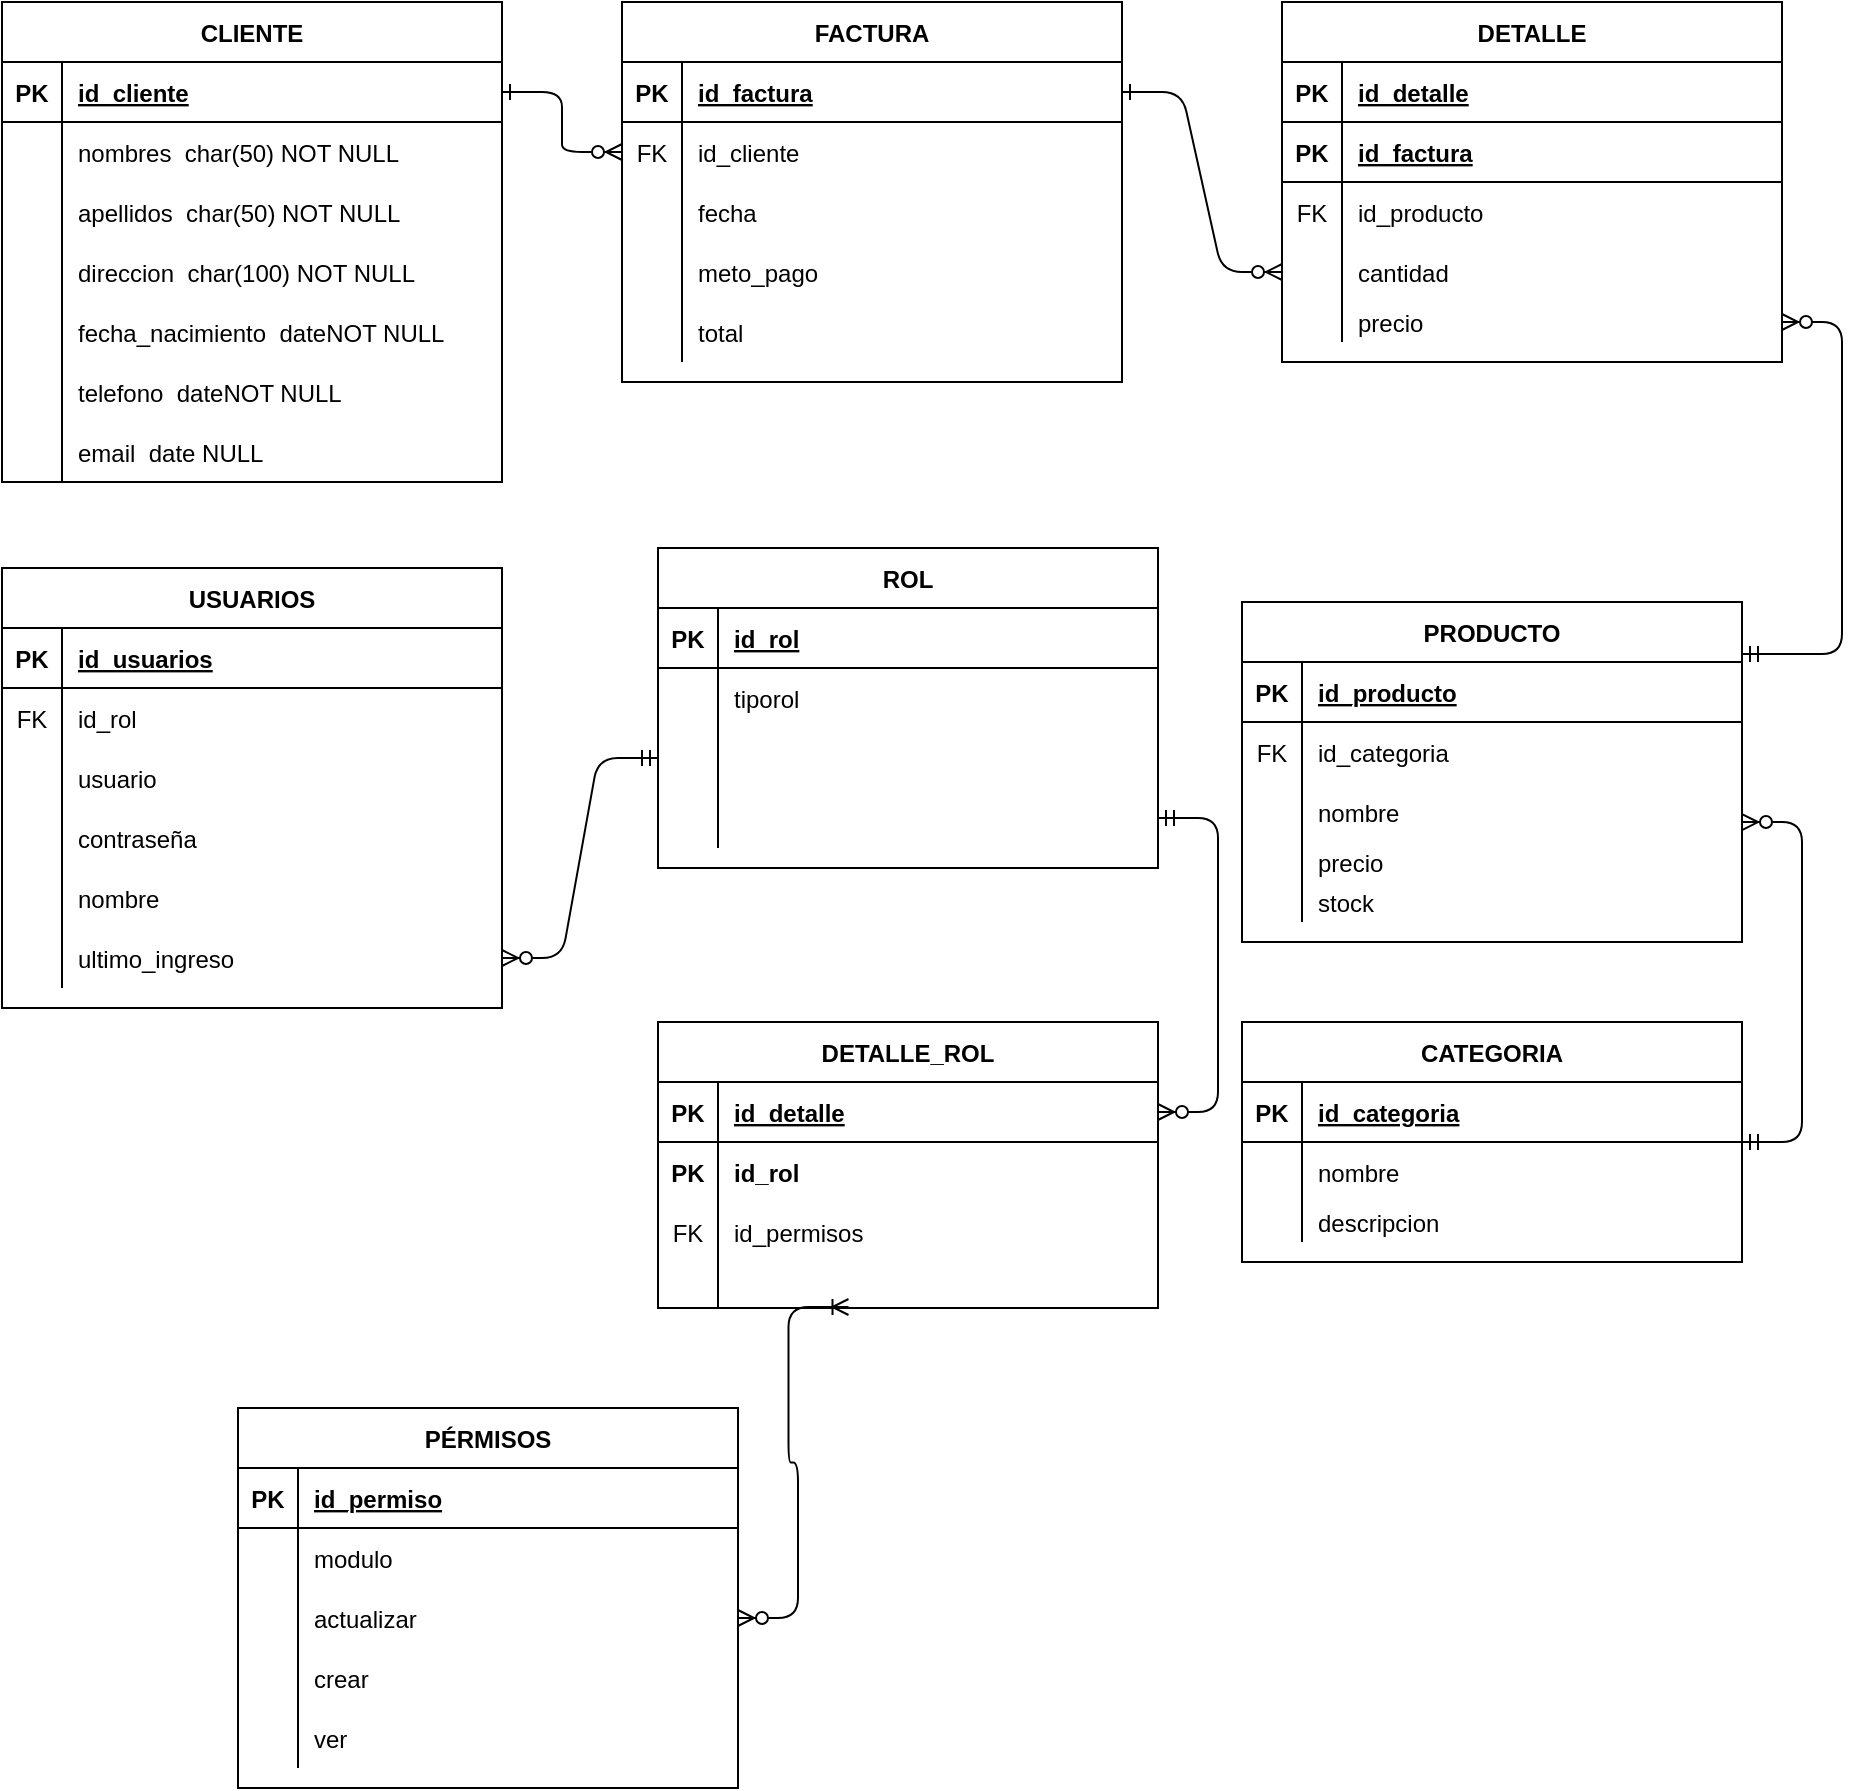 <mxfile version="15.2.9" type="device"><diagram id="R2lEEEUBdFMjLlhIrx00" name="Page-1"><mxGraphModel dx="2153" dy="632" grid="1" gridSize="10" guides="1" tooltips="1" connect="1" arrows="1" fold="1" page="1" pageScale="1" pageWidth="850" pageHeight="1100" math="0" shadow="0" extFonts="Permanent Marker^https://fonts.googleapis.com/css?family=Permanent+Marker"><root><mxCell id="0"/><mxCell id="1" parent="0"/><mxCell id="C-vyLk0tnHw3VtMMgP7b-1" value="" style="edgeStyle=entityRelationEdgeStyle;endArrow=ERzeroToMany;startArrow=ERone;endFill=1;startFill=0;" parent="1" source="C-vyLk0tnHw3VtMMgP7b-24" target="C-vyLk0tnHw3VtMMgP7b-6" edge="1"><mxGeometry width="100" height="100" relative="1" as="geometry"><mxPoint x="232" y="807" as="sourcePoint"/><mxPoint x="332" y="707" as="targetPoint"/></mxGeometry></mxCell><mxCell id="C-vyLk0tnHw3VtMMgP7b-12" value="" style="edgeStyle=entityRelationEdgeStyle;endArrow=ERzeroToMany;startArrow=ERone;endFill=1;startFill=0;" parent="1" source="C-vyLk0tnHw3VtMMgP7b-3" target="C-vyLk0tnHw3VtMMgP7b-17" edge="1"><mxGeometry width="100" height="100" relative="1" as="geometry"><mxPoint x="292" y="267" as="sourcePoint"/><mxPoint x="352" y="292" as="targetPoint"/></mxGeometry></mxCell><mxCell id="C-vyLk0tnHw3VtMMgP7b-2" value="FACTURA" style="shape=table;startSize=30;container=1;collapsible=1;childLayout=tableLayout;fixedRows=1;rowLines=0;fontStyle=1;align=center;resizeLast=1;" parent="1" vertex="1"><mxGeometry x="-28" y="117" width="250" height="190" as="geometry"><mxRectangle x="-28" y="117" width="90" height="30" as="alternateBounds"/></mxGeometry></mxCell><mxCell id="C-vyLk0tnHw3VtMMgP7b-3" value="" style="shape=partialRectangle;collapsible=0;dropTarget=0;pointerEvents=0;fillColor=none;points=[[0,0.5],[1,0.5]];portConstraint=eastwest;top=0;left=0;right=0;bottom=1;" parent="C-vyLk0tnHw3VtMMgP7b-2" vertex="1"><mxGeometry y="30" width="250" height="30" as="geometry"/></mxCell><mxCell id="C-vyLk0tnHw3VtMMgP7b-4" value="PK" style="shape=partialRectangle;overflow=hidden;connectable=0;fillColor=none;top=0;left=0;bottom=0;right=0;fontStyle=1;" parent="C-vyLk0tnHw3VtMMgP7b-3" vertex="1"><mxGeometry width="30" height="30" as="geometry"><mxRectangle width="30" height="30" as="alternateBounds"/></mxGeometry></mxCell><mxCell id="C-vyLk0tnHw3VtMMgP7b-5" value="id_factura" style="shape=partialRectangle;overflow=hidden;connectable=0;fillColor=none;top=0;left=0;bottom=0;right=0;align=left;spacingLeft=6;fontStyle=5;" parent="C-vyLk0tnHw3VtMMgP7b-3" vertex="1"><mxGeometry x="30" width="220" height="30" as="geometry"><mxRectangle width="220" height="30" as="alternateBounds"/></mxGeometry></mxCell><mxCell id="C-vyLk0tnHw3VtMMgP7b-6" value="" style="shape=partialRectangle;collapsible=0;dropTarget=0;pointerEvents=0;fillColor=none;points=[[0,0.5],[1,0.5]];portConstraint=eastwest;top=0;left=0;right=0;bottom=0;" parent="C-vyLk0tnHw3VtMMgP7b-2" vertex="1"><mxGeometry y="60" width="250" height="30" as="geometry"/></mxCell><mxCell id="C-vyLk0tnHw3VtMMgP7b-7" value="FK" style="shape=partialRectangle;overflow=hidden;connectable=0;fillColor=none;top=0;left=0;bottom=0;right=0;" parent="C-vyLk0tnHw3VtMMgP7b-6" vertex="1"><mxGeometry width="30" height="30" as="geometry"><mxRectangle width="30" height="30" as="alternateBounds"/></mxGeometry></mxCell><mxCell id="C-vyLk0tnHw3VtMMgP7b-8" value="id_cliente" style="shape=partialRectangle;overflow=hidden;connectable=0;fillColor=none;top=0;left=0;bottom=0;right=0;align=left;spacingLeft=6;" parent="C-vyLk0tnHw3VtMMgP7b-6" vertex="1"><mxGeometry x="30" width="220" height="30" as="geometry"><mxRectangle width="220" height="30" as="alternateBounds"/></mxGeometry></mxCell><mxCell id="C-vyLk0tnHw3VtMMgP7b-9" value="" style="shape=partialRectangle;collapsible=0;dropTarget=0;pointerEvents=0;fillColor=none;points=[[0,0.5],[1,0.5]];portConstraint=eastwest;top=0;left=0;right=0;bottom=0;" parent="C-vyLk0tnHw3VtMMgP7b-2" vertex="1"><mxGeometry y="90" width="250" height="30" as="geometry"/></mxCell><mxCell id="C-vyLk0tnHw3VtMMgP7b-10" value="" style="shape=partialRectangle;overflow=hidden;connectable=0;fillColor=none;top=0;left=0;bottom=0;right=0;" parent="C-vyLk0tnHw3VtMMgP7b-9" vertex="1"><mxGeometry width="30" height="30" as="geometry"><mxRectangle width="30" height="30" as="alternateBounds"/></mxGeometry></mxCell><mxCell id="C-vyLk0tnHw3VtMMgP7b-11" value="fecha" style="shape=partialRectangle;overflow=hidden;connectable=0;fillColor=none;top=0;left=0;bottom=0;right=0;align=left;spacingLeft=6;" parent="C-vyLk0tnHw3VtMMgP7b-9" vertex="1"><mxGeometry x="30" width="220" height="30" as="geometry"><mxRectangle width="220" height="30" as="alternateBounds"/></mxGeometry></mxCell><mxCell id="1zDplzG_aA7dn3E3CsOP-26" value="" style="shape=partialRectangle;collapsible=0;dropTarget=0;pointerEvents=0;fillColor=none;points=[[0,0.5],[1,0.5]];portConstraint=eastwest;top=0;left=0;right=0;bottom=0;" parent="C-vyLk0tnHw3VtMMgP7b-2" vertex="1"><mxGeometry y="120" width="250" height="30" as="geometry"/></mxCell><mxCell id="1zDplzG_aA7dn3E3CsOP-27" value="" style="shape=partialRectangle;overflow=hidden;connectable=0;fillColor=none;top=0;left=0;bottom=0;right=0;" parent="1zDplzG_aA7dn3E3CsOP-26" vertex="1"><mxGeometry width="30" height="30" as="geometry"><mxRectangle width="30" height="30" as="alternateBounds"/></mxGeometry></mxCell><mxCell id="1zDplzG_aA7dn3E3CsOP-28" value="meto_pago" style="shape=partialRectangle;overflow=hidden;connectable=0;fillColor=none;top=0;left=0;bottom=0;right=0;align=left;spacingLeft=6;" parent="1zDplzG_aA7dn3E3CsOP-26" vertex="1"><mxGeometry x="30" width="220" height="30" as="geometry"><mxRectangle width="220" height="30" as="alternateBounds"/></mxGeometry></mxCell><mxCell id="1zDplzG_aA7dn3E3CsOP-79" value="" style="shape=partialRectangle;collapsible=0;dropTarget=0;pointerEvents=0;fillColor=none;points=[[0,0.5],[1,0.5]];portConstraint=eastwest;top=0;left=0;right=0;bottom=0;" parent="C-vyLk0tnHw3VtMMgP7b-2" vertex="1"><mxGeometry y="150" width="250" height="30" as="geometry"/></mxCell><mxCell id="1zDplzG_aA7dn3E3CsOP-80" value="" style="shape=partialRectangle;overflow=hidden;connectable=0;fillColor=none;top=0;left=0;bottom=0;right=0;" parent="1zDplzG_aA7dn3E3CsOP-79" vertex="1"><mxGeometry width="30" height="30" as="geometry"><mxRectangle width="30" height="30" as="alternateBounds"/></mxGeometry></mxCell><mxCell id="1zDplzG_aA7dn3E3CsOP-81" value="total" style="shape=partialRectangle;overflow=hidden;connectable=0;fillColor=none;top=0;left=0;bottom=0;right=0;align=left;spacingLeft=6;" parent="1zDplzG_aA7dn3E3CsOP-79" vertex="1"><mxGeometry x="30" width="220" height="30" as="geometry"><mxRectangle width="220" height="30" as="alternateBounds"/></mxGeometry></mxCell><mxCell id="C-vyLk0tnHw3VtMMgP7b-13" value="DETALLE" style="shape=table;startSize=30;container=1;collapsible=1;childLayout=tableLayout;fixedRows=1;rowLines=0;fontStyle=1;align=center;resizeLast=1;" parent="1" vertex="1"><mxGeometry x="302" y="117" width="250" height="180" as="geometry"><mxRectangle x="302" y="117" width="90" height="30" as="alternateBounds"/></mxGeometry></mxCell><mxCell id="C-vyLk0tnHw3VtMMgP7b-14" value="" style="shape=partialRectangle;collapsible=0;dropTarget=0;pointerEvents=0;fillColor=none;points=[[0,0.5],[1,0.5]];portConstraint=eastwest;top=0;left=0;right=0;bottom=1;" parent="C-vyLk0tnHw3VtMMgP7b-13" vertex="1"><mxGeometry y="30" width="250" height="30" as="geometry"/></mxCell><mxCell id="C-vyLk0tnHw3VtMMgP7b-15" value="PK" style="shape=partialRectangle;overflow=hidden;connectable=0;fillColor=none;top=0;left=0;bottom=0;right=0;fontStyle=1;" parent="C-vyLk0tnHw3VtMMgP7b-14" vertex="1"><mxGeometry width="30" height="30" as="geometry"><mxRectangle width="30" height="30" as="alternateBounds"/></mxGeometry></mxCell><mxCell id="C-vyLk0tnHw3VtMMgP7b-16" value="id_detalle" style="shape=partialRectangle;overflow=hidden;connectable=0;fillColor=none;top=0;left=0;bottom=0;right=0;align=left;spacingLeft=6;fontStyle=5;" parent="C-vyLk0tnHw3VtMMgP7b-14" vertex="1"><mxGeometry x="30" width="220" height="30" as="geometry"><mxRectangle width="220" height="30" as="alternateBounds"/></mxGeometry></mxCell><mxCell id="1zDplzG_aA7dn3E3CsOP-30" value="" style="shape=partialRectangle;collapsible=0;dropTarget=0;pointerEvents=0;fillColor=none;points=[[0,0.5],[1,0.5]];portConstraint=eastwest;top=0;left=0;right=0;bottom=1;" parent="C-vyLk0tnHw3VtMMgP7b-13" vertex="1"><mxGeometry y="60" width="250" height="30" as="geometry"/></mxCell><mxCell id="1zDplzG_aA7dn3E3CsOP-31" value="PK" style="shape=partialRectangle;overflow=hidden;connectable=0;fillColor=none;top=0;left=0;bottom=0;right=0;fontStyle=1;" parent="1zDplzG_aA7dn3E3CsOP-30" vertex="1"><mxGeometry width="30" height="30" as="geometry"><mxRectangle width="30" height="30" as="alternateBounds"/></mxGeometry></mxCell><mxCell id="1zDplzG_aA7dn3E3CsOP-32" value="id_factura" style="shape=partialRectangle;overflow=hidden;connectable=0;fillColor=none;top=0;left=0;bottom=0;right=0;align=left;spacingLeft=6;fontStyle=5;" parent="1zDplzG_aA7dn3E3CsOP-30" vertex="1"><mxGeometry x="30" width="220" height="30" as="geometry"><mxRectangle width="220" height="30" as="alternateBounds"/></mxGeometry></mxCell><mxCell id="1zDplzG_aA7dn3E3CsOP-37" value="" style="shape=partialRectangle;collapsible=0;dropTarget=0;pointerEvents=0;fillColor=none;points=[[0,0.5],[1,0.5]];portConstraint=eastwest;top=0;left=0;right=0;bottom=0;" parent="C-vyLk0tnHw3VtMMgP7b-13" vertex="1"><mxGeometry y="90" width="250" height="30" as="geometry"/></mxCell><mxCell id="1zDplzG_aA7dn3E3CsOP-38" value="FK" style="shape=partialRectangle;overflow=hidden;connectable=0;fillColor=none;top=0;left=0;bottom=0;right=0;" parent="1zDplzG_aA7dn3E3CsOP-37" vertex="1"><mxGeometry width="30" height="30" as="geometry"><mxRectangle width="30" height="30" as="alternateBounds"/></mxGeometry></mxCell><mxCell id="1zDplzG_aA7dn3E3CsOP-39" value="id_producto" style="shape=partialRectangle;overflow=hidden;connectable=0;fillColor=none;top=0;left=0;bottom=0;right=0;align=left;spacingLeft=6;" parent="1zDplzG_aA7dn3E3CsOP-37" vertex="1"><mxGeometry x="30" width="220" height="30" as="geometry"><mxRectangle width="220" height="30" as="alternateBounds"/></mxGeometry></mxCell><mxCell id="C-vyLk0tnHw3VtMMgP7b-17" value="" style="shape=partialRectangle;collapsible=0;dropTarget=0;pointerEvents=0;fillColor=none;points=[[0,0.5],[1,0.5]];portConstraint=eastwest;top=0;left=0;right=0;bottom=0;" parent="C-vyLk0tnHw3VtMMgP7b-13" vertex="1"><mxGeometry y="120" width="250" height="30" as="geometry"/></mxCell><mxCell id="C-vyLk0tnHw3VtMMgP7b-18" value="" style="shape=partialRectangle;overflow=hidden;connectable=0;fillColor=none;top=0;left=0;bottom=0;right=0;" parent="C-vyLk0tnHw3VtMMgP7b-17" vertex="1"><mxGeometry width="30" height="30" as="geometry"><mxRectangle width="30" height="30" as="alternateBounds"/></mxGeometry></mxCell><mxCell id="C-vyLk0tnHw3VtMMgP7b-19" value="cantidad" style="shape=partialRectangle;overflow=hidden;connectable=0;fillColor=none;top=0;left=0;bottom=0;right=0;align=left;spacingLeft=6;" parent="C-vyLk0tnHw3VtMMgP7b-17" vertex="1"><mxGeometry x="30" width="220" height="30" as="geometry"><mxRectangle width="220" height="30" as="alternateBounds"/></mxGeometry></mxCell><mxCell id="C-vyLk0tnHw3VtMMgP7b-20" value="" style="shape=partialRectangle;collapsible=0;dropTarget=0;pointerEvents=0;fillColor=none;points=[[0,0.5],[1,0.5]];portConstraint=eastwest;top=0;left=0;right=0;bottom=0;" parent="C-vyLk0tnHw3VtMMgP7b-13" vertex="1"><mxGeometry y="150" width="250" height="20" as="geometry"/></mxCell><mxCell id="C-vyLk0tnHw3VtMMgP7b-21" value="" style="shape=partialRectangle;overflow=hidden;connectable=0;fillColor=none;top=0;left=0;bottom=0;right=0;" parent="C-vyLk0tnHw3VtMMgP7b-20" vertex="1"><mxGeometry width="30" height="20" as="geometry"><mxRectangle width="30" height="20" as="alternateBounds"/></mxGeometry></mxCell><mxCell id="C-vyLk0tnHw3VtMMgP7b-22" value="precio" style="shape=partialRectangle;overflow=hidden;connectable=0;fillColor=none;top=0;left=0;bottom=0;right=0;align=left;spacingLeft=6;" parent="C-vyLk0tnHw3VtMMgP7b-20" vertex="1"><mxGeometry x="30" width="220" height="20" as="geometry"><mxRectangle width="220" height="20" as="alternateBounds"/></mxGeometry></mxCell><mxCell id="C-vyLk0tnHw3VtMMgP7b-23" value="CLIENTE" style="shape=table;startSize=30;container=1;collapsible=1;childLayout=tableLayout;fixedRows=1;rowLines=0;fontStyle=1;align=center;resizeLast=1;" parent="1" vertex="1"><mxGeometry x="-338" y="117" width="250" height="240" as="geometry"><mxRectangle x="-338" y="117" width="80" height="30" as="alternateBounds"/></mxGeometry></mxCell><mxCell id="C-vyLk0tnHw3VtMMgP7b-24" value="" style="shape=partialRectangle;collapsible=0;dropTarget=0;pointerEvents=0;fillColor=none;points=[[0,0.5],[1,0.5]];portConstraint=eastwest;top=0;left=0;right=0;bottom=1;" parent="C-vyLk0tnHw3VtMMgP7b-23" vertex="1"><mxGeometry y="30" width="250" height="30" as="geometry"/></mxCell><mxCell id="C-vyLk0tnHw3VtMMgP7b-25" value="PK" style="shape=partialRectangle;overflow=hidden;connectable=0;fillColor=none;top=0;left=0;bottom=0;right=0;fontStyle=1;" parent="C-vyLk0tnHw3VtMMgP7b-24" vertex="1"><mxGeometry width="30" height="30" as="geometry"><mxRectangle width="30" height="30" as="alternateBounds"/></mxGeometry></mxCell><mxCell id="C-vyLk0tnHw3VtMMgP7b-26" value="id_cliente" style="shape=partialRectangle;overflow=hidden;connectable=0;fillColor=none;top=0;left=0;bottom=0;right=0;align=left;spacingLeft=6;fontStyle=5;" parent="C-vyLk0tnHw3VtMMgP7b-24" vertex="1"><mxGeometry x="30" width="220" height="30" as="geometry"><mxRectangle width="220" height="30" as="alternateBounds"/></mxGeometry></mxCell><mxCell id="C-vyLk0tnHw3VtMMgP7b-27" value="" style="shape=partialRectangle;collapsible=0;dropTarget=0;pointerEvents=0;fillColor=none;points=[[0,0.5],[1,0.5]];portConstraint=eastwest;top=0;left=0;right=0;bottom=0;" parent="C-vyLk0tnHw3VtMMgP7b-23" vertex="1"><mxGeometry y="60" width="250" height="30" as="geometry"/></mxCell><mxCell id="C-vyLk0tnHw3VtMMgP7b-28" value="" style="shape=partialRectangle;overflow=hidden;connectable=0;fillColor=none;top=0;left=0;bottom=0;right=0;" parent="C-vyLk0tnHw3VtMMgP7b-27" vertex="1"><mxGeometry width="30" height="30" as="geometry"><mxRectangle width="30" height="30" as="alternateBounds"/></mxGeometry></mxCell><mxCell id="C-vyLk0tnHw3VtMMgP7b-29" value="nombres  char(50) NOT NULL" style="shape=partialRectangle;overflow=hidden;connectable=0;fillColor=none;top=0;left=0;bottom=0;right=0;align=left;spacingLeft=6;" parent="C-vyLk0tnHw3VtMMgP7b-27" vertex="1"><mxGeometry x="30" width="220" height="30" as="geometry"><mxRectangle width="220" height="30" as="alternateBounds"/></mxGeometry></mxCell><mxCell id="1zDplzG_aA7dn3E3CsOP-8" value="" style="shape=partialRectangle;collapsible=0;dropTarget=0;pointerEvents=0;fillColor=none;points=[[0,0.5],[1,0.5]];portConstraint=eastwest;top=0;left=0;right=0;bottom=0;" parent="C-vyLk0tnHw3VtMMgP7b-23" vertex="1"><mxGeometry y="90" width="250" height="30" as="geometry"/></mxCell><mxCell id="1zDplzG_aA7dn3E3CsOP-9" value="" style="shape=partialRectangle;overflow=hidden;connectable=0;fillColor=none;top=0;left=0;bottom=0;right=0;" parent="1zDplzG_aA7dn3E3CsOP-8" vertex="1"><mxGeometry width="30" height="30" as="geometry"><mxRectangle width="30" height="30" as="alternateBounds"/></mxGeometry></mxCell><mxCell id="1zDplzG_aA7dn3E3CsOP-10" value="apellidos  char(50) NOT NULL" style="shape=partialRectangle;overflow=hidden;connectable=0;fillColor=none;top=0;left=0;bottom=0;right=0;align=left;spacingLeft=6;" parent="1zDplzG_aA7dn3E3CsOP-8" vertex="1"><mxGeometry x="30" width="220" height="30" as="geometry"><mxRectangle width="220" height="30" as="alternateBounds"/></mxGeometry></mxCell><mxCell id="1zDplzG_aA7dn3E3CsOP-11" value="" style="shape=partialRectangle;collapsible=0;dropTarget=0;pointerEvents=0;fillColor=none;points=[[0,0.5],[1,0.5]];portConstraint=eastwest;top=0;left=0;right=0;bottom=0;" parent="C-vyLk0tnHw3VtMMgP7b-23" vertex="1"><mxGeometry y="120" width="250" height="30" as="geometry"/></mxCell><mxCell id="1zDplzG_aA7dn3E3CsOP-12" value="" style="shape=partialRectangle;overflow=hidden;connectable=0;fillColor=none;top=0;left=0;bottom=0;right=0;" parent="1zDplzG_aA7dn3E3CsOP-11" vertex="1"><mxGeometry width="30" height="30" as="geometry"><mxRectangle width="30" height="30" as="alternateBounds"/></mxGeometry></mxCell><mxCell id="1zDplzG_aA7dn3E3CsOP-13" value="direccion  char(100) NOT NULL" style="shape=partialRectangle;overflow=hidden;connectable=0;fillColor=none;top=0;left=0;bottom=0;right=0;align=left;spacingLeft=6;" parent="1zDplzG_aA7dn3E3CsOP-11" vertex="1"><mxGeometry x="30" width="220" height="30" as="geometry"><mxRectangle width="220" height="30" as="alternateBounds"/></mxGeometry></mxCell><mxCell id="1zDplzG_aA7dn3E3CsOP-14" value="" style="shape=partialRectangle;collapsible=0;dropTarget=0;pointerEvents=0;fillColor=none;points=[[0,0.5],[1,0.5]];portConstraint=eastwest;top=0;left=0;right=0;bottom=0;" parent="C-vyLk0tnHw3VtMMgP7b-23" vertex="1"><mxGeometry y="150" width="250" height="30" as="geometry"/></mxCell><mxCell id="1zDplzG_aA7dn3E3CsOP-15" value="" style="shape=partialRectangle;overflow=hidden;connectable=0;fillColor=none;top=0;left=0;bottom=0;right=0;" parent="1zDplzG_aA7dn3E3CsOP-14" vertex="1"><mxGeometry width="30" height="30" as="geometry"><mxRectangle width="30" height="30" as="alternateBounds"/></mxGeometry></mxCell><mxCell id="1zDplzG_aA7dn3E3CsOP-16" value="fecha_nacimiento  dateNOT NULL" style="shape=partialRectangle;overflow=hidden;connectable=0;fillColor=none;top=0;left=0;bottom=0;right=0;align=left;spacingLeft=6;" parent="1zDplzG_aA7dn3E3CsOP-14" vertex="1"><mxGeometry x="30" width="220" height="30" as="geometry"><mxRectangle width="220" height="30" as="alternateBounds"/></mxGeometry></mxCell><mxCell id="1zDplzG_aA7dn3E3CsOP-17" value="" style="shape=partialRectangle;collapsible=0;dropTarget=0;pointerEvents=0;fillColor=none;points=[[0,0.5],[1,0.5]];portConstraint=eastwest;top=0;left=0;right=0;bottom=0;" parent="C-vyLk0tnHw3VtMMgP7b-23" vertex="1"><mxGeometry y="180" width="250" height="30" as="geometry"/></mxCell><mxCell id="1zDplzG_aA7dn3E3CsOP-18" value="" style="shape=partialRectangle;overflow=hidden;connectable=0;fillColor=none;top=0;left=0;bottom=0;right=0;" parent="1zDplzG_aA7dn3E3CsOP-17" vertex="1"><mxGeometry width="30" height="30" as="geometry"><mxRectangle width="30" height="30" as="alternateBounds"/></mxGeometry></mxCell><mxCell id="1zDplzG_aA7dn3E3CsOP-19" value="telefono  dateNOT NULL" style="shape=partialRectangle;overflow=hidden;connectable=0;fillColor=none;top=0;left=0;bottom=0;right=0;align=left;spacingLeft=6;" parent="1zDplzG_aA7dn3E3CsOP-17" vertex="1"><mxGeometry x="30" width="220" height="30" as="geometry"><mxRectangle width="220" height="30" as="alternateBounds"/></mxGeometry></mxCell><mxCell id="1zDplzG_aA7dn3E3CsOP-20" value="" style="shape=partialRectangle;collapsible=0;dropTarget=0;pointerEvents=0;fillColor=none;points=[[0,0.5],[1,0.5]];portConstraint=eastwest;top=0;left=0;right=0;bottom=0;" parent="C-vyLk0tnHw3VtMMgP7b-23" vertex="1"><mxGeometry y="210" width="250" height="30" as="geometry"/></mxCell><mxCell id="1zDplzG_aA7dn3E3CsOP-21" value="" style="shape=partialRectangle;overflow=hidden;connectable=0;fillColor=none;top=0;left=0;bottom=0;right=0;" parent="1zDplzG_aA7dn3E3CsOP-20" vertex="1"><mxGeometry width="30" height="30" as="geometry"><mxRectangle width="30" height="30" as="alternateBounds"/></mxGeometry></mxCell><mxCell id="1zDplzG_aA7dn3E3CsOP-22" value="email  date NULL" style="shape=partialRectangle;overflow=hidden;connectable=0;fillColor=none;top=0;left=0;bottom=0;right=0;align=left;spacingLeft=6;" parent="1zDplzG_aA7dn3E3CsOP-20" vertex="1"><mxGeometry x="30" width="220" height="30" as="geometry"><mxRectangle width="220" height="30" as="alternateBounds"/></mxGeometry></mxCell><mxCell id="1zDplzG_aA7dn3E3CsOP-40" value="PRODUCTO" style="shape=table;startSize=30;container=1;collapsible=1;childLayout=tableLayout;fixedRows=1;rowLines=0;fontStyle=1;align=center;resizeLast=1;" parent="1" vertex="1"><mxGeometry x="282" y="417" width="250" height="170" as="geometry"><mxRectangle x="282" y="417" width="100" height="30" as="alternateBounds"/></mxGeometry></mxCell><mxCell id="1zDplzG_aA7dn3E3CsOP-41" value="" style="shape=partialRectangle;collapsible=0;dropTarget=0;pointerEvents=0;fillColor=none;points=[[0,0.5],[1,0.5]];portConstraint=eastwest;top=0;left=0;right=0;bottom=1;" parent="1zDplzG_aA7dn3E3CsOP-40" vertex="1"><mxGeometry y="30" width="250" height="30" as="geometry"/></mxCell><mxCell id="1zDplzG_aA7dn3E3CsOP-42" value="PK" style="shape=partialRectangle;overflow=hidden;connectable=0;fillColor=none;top=0;left=0;bottom=0;right=0;fontStyle=1;" parent="1zDplzG_aA7dn3E3CsOP-41" vertex="1"><mxGeometry width="30" height="30" as="geometry"><mxRectangle width="30" height="30" as="alternateBounds"/></mxGeometry></mxCell><mxCell id="1zDplzG_aA7dn3E3CsOP-43" value="id_producto" style="shape=partialRectangle;overflow=hidden;connectable=0;fillColor=none;top=0;left=0;bottom=0;right=0;align=left;spacingLeft=6;fontStyle=5;" parent="1zDplzG_aA7dn3E3CsOP-41" vertex="1"><mxGeometry x="30" width="220" height="30" as="geometry"><mxRectangle width="220" height="30" as="alternateBounds"/></mxGeometry></mxCell><mxCell id="1zDplzG_aA7dn3E3CsOP-47" value="" style="shape=partialRectangle;collapsible=0;dropTarget=0;pointerEvents=0;fillColor=none;points=[[0,0.5],[1,0.5]];portConstraint=eastwest;top=0;left=0;right=0;bottom=0;" parent="1zDplzG_aA7dn3E3CsOP-40" vertex="1"><mxGeometry y="60" width="250" height="30" as="geometry"/></mxCell><mxCell id="1zDplzG_aA7dn3E3CsOP-48" value="FK" style="shape=partialRectangle;overflow=hidden;connectable=0;fillColor=none;top=0;left=0;bottom=0;right=0;" parent="1zDplzG_aA7dn3E3CsOP-47" vertex="1"><mxGeometry width="30" height="30" as="geometry"><mxRectangle width="30" height="30" as="alternateBounds"/></mxGeometry></mxCell><mxCell id="1zDplzG_aA7dn3E3CsOP-49" value="id_categoria" style="shape=partialRectangle;overflow=hidden;connectable=0;fillColor=none;top=0;left=0;bottom=0;right=0;align=left;spacingLeft=6;" parent="1zDplzG_aA7dn3E3CsOP-47" vertex="1"><mxGeometry x="30" width="220" height="30" as="geometry"><mxRectangle width="220" height="30" as="alternateBounds"/></mxGeometry></mxCell><mxCell id="1zDplzG_aA7dn3E3CsOP-50" value="" style="shape=partialRectangle;collapsible=0;dropTarget=0;pointerEvents=0;fillColor=none;points=[[0,0.5],[1,0.5]];portConstraint=eastwest;top=0;left=0;right=0;bottom=0;" parent="1zDplzG_aA7dn3E3CsOP-40" vertex="1"><mxGeometry y="90" width="250" height="30" as="geometry"/></mxCell><mxCell id="1zDplzG_aA7dn3E3CsOP-51" value="" style="shape=partialRectangle;overflow=hidden;connectable=0;fillColor=none;top=0;left=0;bottom=0;right=0;" parent="1zDplzG_aA7dn3E3CsOP-50" vertex="1"><mxGeometry width="30" height="30" as="geometry"><mxRectangle width="30" height="30" as="alternateBounds"/></mxGeometry></mxCell><mxCell id="1zDplzG_aA7dn3E3CsOP-52" value="nombre" style="shape=partialRectangle;overflow=hidden;connectable=0;fillColor=none;top=0;left=0;bottom=0;right=0;align=left;spacingLeft=6;" parent="1zDplzG_aA7dn3E3CsOP-50" vertex="1"><mxGeometry x="30" width="220" height="30" as="geometry"><mxRectangle width="220" height="30" as="alternateBounds"/></mxGeometry></mxCell><mxCell id="1zDplzG_aA7dn3E3CsOP-53" value="" style="shape=partialRectangle;collapsible=0;dropTarget=0;pointerEvents=0;fillColor=none;points=[[0,0.5],[1,0.5]];portConstraint=eastwest;top=0;left=0;right=0;bottom=0;" parent="1zDplzG_aA7dn3E3CsOP-40" vertex="1"><mxGeometry y="120" width="250" height="20" as="geometry"/></mxCell><mxCell id="1zDplzG_aA7dn3E3CsOP-54" value="" style="shape=partialRectangle;overflow=hidden;connectable=0;fillColor=none;top=0;left=0;bottom=0;right=0;" parent="1zDplzG_aA7dn3E3CsOP-53" vertex="1"><mxGeometry width="30" height="20" as="geometry"><mxRectangle width="30" height="20" as="alternateBounds"/></mxGeometry></mxCell><mxCell id="1zDplzG_aA7dn3E3CsOP-55" value="precio" style="shape=partialRectangle;overflow=hidden;connectable=0;fillColor=none;top=0;left=0;bottom=0;right=0;align=left;spacingLeft=6;" parent="1zDplzG_aA7dn3E3CsOP-53" vertex="1"><mxGeometry x="30" width="220" height="20" as="geometry"><mxRectangle width="220" height="20" as="alternateBounds"/></mxGeometry></mxCell><mxCell id="1zDplzG_aA7dn3E3CsOP-56" value="" style="shape=partialRectangle;collapsible=0;dropTarget=0;pointerEvents=0;fillColor=none;points=[[0,0.5],[1,0.5]];portConstraint=eastwest;top=0;left=0;right=0;bottom=0;" parent="1zDplzG_aA7dn3E3CsOP-40" vertex="1"><mxGeometry y="140" width="250" height="20" as="geometry"/></mxCell><mxCell id="1zDplzG_aA7dn3E3CsOP-57" value="" style="shape=partialRectangle;overflow=hidden;connectable=0;fillColor=none;top=0;left=0;bottom=0;right=0;" parent="1zDplzG_aA7dn3E3CsOP-56" vertex="1"><mxGeometry width="30" height="20" as="geometry"><mxRectangle width="30" height="20" as="alternateBounds"/></mxGeometry></mxCell><mxCell id="1zDplzG_aA7dn3E3CsOP-58" value="stock" style="shape=partialRectangle;overflow=hidden;connectable=0;fillColor=none;top=0;left=0;bottom=0;right=0;align=left;spacingLeft=6;" parent="1zDplzG_aA7dn3E3CsOP-56" vertex="1"><mxGeometry x="30" width="220" height="20" as="geometry"><mxRectangle width="220" height="20" as="alternateBounds"/></mxGeometry></mxCell><mxCell id="1zDplzG_aA7dn3E3CsOP-61" value="" style="edgeStyle=entityRelationEdgeStyle;fontSize=12;html=1;endArrow=ERzeroToMany;startArrow=ERmandOne;exitX=1;exitY=-0.133;exitDx=0;exitDy=0;exitPerimeter=0;" parent="1" source="1zDplzG_aA7dn3E3CsOP-41" target="C-vyLk0tnHw3VtMMgP7b-20" edge="1"><mxGeometry width="100" height="100" relative="1" as="geometry"><mxPoint x="422" y="417" as="sourcePoint"/><mxPoint x="432" y="299" as="targetPoint"/></mxGeometry></mxCell><mxCell id="1zDplzG_aA7dn3E3CsOP-62" value="CATEGORIA" style="shape=table;startSize=30;container=1;collapsible=1;childLayout=tableLayout;fixedRows=1;rowLines=0;fontStyle=1;align=center;resizeLast=1;" parent="1" vertex="1"><mxGeometry x="282" y="627" width="250" height="120" as="geometry"><mxRectangle x="282" y="627" width="100" height="30" as="alternateBounds"/></mxGeometry></mxCell><mxCell id="1zDplzG_aA7dn3E3CsOP-63" value="" style="shape=partialRectangle;collapsible=0;dropTarget=0;pointerEvents=0;fillColor=none;points=[[0,0.5],[1,0.5]];portConstraint=eastwest;top=0;left=0;right=0;bottom=1;" parent="1zDplzG_aA7dn3E3CsOP-62" vertex="1"><mxGeometry y="30" width="250" height="30" as="geometry"/></mxCell><mxCell id="1zDplzG_aA7dn3E3CsOP-64" value="PK" style="shape=partialRectangle;overflow=hidden;connectable=0;fillColor=none;top=0;left=0;bottom=0;right=0;fontStyle=1;" parent="1zDplzG_aA7dn3E3CsOP-63" vertex="1"><mxGeometry width="30" height="30" as="geometry"><mxRectangle width="30" height="30" as="alternateBounds"/></mxGeometry></mxCell><mxCell id="1zDplzG_aA7dn3E3CsOP-65" value="id_categoria" style="shape=partialRectangle;overflow=hidden;connectable=0;fillColor=none;top=0;left=0;bottom=0;right=0;align=left;spacingLeft=6;fontStyle=5;" parent="1zDplzG_aA7dn3E3CsOP-63" vertex="1"><mxGeometry x="30" width="220" height="30" as="geometry"><mxRectangle width="220" height="30" as="alternateBounds"/></mxGeometry></mxCell><mxCell id="1zDplzG_aA7dn3E3CsOP-69" value="" style="shape=partialRectangle;collapsible=0;dropTarget=0;pointerEvents=0;fillColor=none;points=[[0,0.5],[1,0.5]];portConstraint=eastwest;top=0;left=0;right=0;bottom=0;" parent="1zDplzG_aA7dn3E3CsOP-62" vertex="1"><mxGeometry y="60" width="250" height="30" as="geometry"/></mxCell><mxCell id="1zDplzG_aA7dn3E3CsOP-70" value="" style="shape=partialRectangle;overflow=hidden;connectable=0;fillColor=none;top=0;left=0;bottom=0;right=0;" parent="1zDplzG_aA7dn3E3CsOP-69" vertex="1"><mxGeometry width="30" height="30" as="geometry"><mxRectangle width="30" height="30" as="alternateBounds"/></mxGeometry></mxCell><mxCell id="1zDplzG_aA7dn3E3CsOP-71" value="nombre" style="shape=partialRectangle;overflow=hidden;connectable=0;fillColor=none;top=0;left=0;bottom=0;right=0;align=left;spacingLeft=6;" parent="1zDplzG_aA7dn3E3CsOP-69" vertex="1"><mxGeometry x="30" width="220" height="30" as="geometry"><mxRectangle width="220" height="30" as="alternateBounds"/></mxGeometry></mxCell><mxCell id="1zDplzG_aA7dn3E3CsOP-72" value="" style="shape=partialRectangle;collapsible=0;dropTarget=0;pointerEvents=0;fillColor=none;points=[[0,0.5],[1,0.5]];portConstraint=eastwest;top=0;left=0;right=0;bottom=0;" parent="1zDplzG_aA7dn3E3CsOP-62" vertex="1"><mxGeometry y="90" width="250" height="20" as="geometry"/></mxCell><mxCell id="1zDplzG_aA7dn3E3CsOP-73" value="" style="shape=partialRectangle;overflow=hidden;connectable=0;fillColor=none;top=0;left=0;bottom=0;right=0;" parent="1zDplzG_aA7dn3E3CsOP-72" vertex="1"><mxGeometry width="30" height="20" as="geometry"><mxRectangle width="30" height="20" as="alternateBounds"/></mxGeometry></mxCell><mxCell id="1zDplzG_aA7dn3E3CsOP-74" value="descripcion" style="shape=partialRectangle;overflow=hidden;connectable=0;fillColor=none;top=0;left=0;bottom=0;right=0;align=left;spacingLeft=6;" parent="1zDplzG_aA7dn3E3CsOP-72" vertex="1"><mxGeometry x="30" width="220" height="20" as="geometry"><mxRectangle width="220" height="20" as="alternateBounds"/></mxGeometry></mxCell><mxCell id="1zDplzG_aA7dn3E3CsOP-78" value="" style="edgeStyle=entityRelationEdgeStyle;fontSize=12;html=1;endArrow=ERzeroToMany;startArrow=ERmandOne;entryX=1;entryY=0.667;entryDx=0;entryDy=0;entryPerimeter=0;exitX=1;exitY=0.5;exitDx=0;exitDy=0;" parent="1" source="1zDplzG_aA7dn3E3CsOP-62" target="1zDplzG_aA7dn3E3CsOP-50" edge="1"><mxGeometry width="100" height="100" relative="1" as="geometry"><mxPoint x="532" y="677" as="sourcePoint"/><mxPoint x="632" y="577" as="targetPoint"/></mxGeometry></mxCell><mxCell id="c_DZ1FjGpcRbzW61husX-1" value="USUARIOS" style="shape=table;startSize=30;container=1;collapsible=1;childLayout=tableLayout;fixedRows=1;rowLines=0;fontStyle=1;align=center;resizeLast=1;" parent="1" vertex="1"><mxGeometry x="-338" y="400" width="250" height="220" as="geometry"><mxRectangle x="-28" y="117" width="90" height="30" as="alternateBounds"/></mxGeometry></mxCell><mxCell id="c_DZ1FjGpcRbzW61husX-2" value="" style="shape=partialRectangle;collapsible=0;dropTarget=0;pointerEvents=0;fillColor=none;points=[[0,0.5],[1,0.5]];portConstraint=eastwest;top=0;left=0;right=0;bottom=1;" parent="c_DZ1FjGpcRbzW61husX-1" vertex="1"><mxGeometry y="30" width="250" height="30" as="geometry"/></mxCell><mxCell id="c_DZ1FjGpcRbzW61husX-3" value="PK" style="shape=partialRectangle;overflow=hidden;connectable=0;fillColor=none;top=0;left=0;bottom=0;right=0;fontStyle=1;" parent="c_DZ1FjGpcRbzW61husX-2" vertex="1"><mxGeometry width="30" height="30" as="geometry"><mxRectangle width="30" height="30" as="alternateBounds"/></mxGeometry></mxCell><mxCell id="c_DZ1FjGpcRbzW61husX-4" value="id_usuarios" style="shape=partialRectangle;overflow=hidden;connectable=0;fillColor=none;top=0;left=0;bottom=0;right=0;align=left;spacingLeft=6;fontStyle=5;" parent="c_DZ1FjGpcRbzW61husX-2" vertex="1"><mxGeometry x="30" width="220" height="30" as="geometry"><mxRectangle width="220" height="30" as="alternateBounds"/></mxGeometry></mxCell><mxCell id="c_DZ1FjGpcRbzW61husX-5" value="" style="shape=partialRectangle;collapsible=0;dropTarget=0;pointerEvents=0;fillColor=none;points=[[0,0.5],[1,0.5]];portConstraint=eastwest;top=0;left=0;right=0;bottom=0;" parent="c_DZ1FjGpcRbzW61husX-1" vertex="1"><mxGeometry y="60" width="250" height="30" as="geometry"/></mxCell><mxCell id="c_DZ1FjGpcRbzW61husX-6" value="FK" style="shape=partialRectangle;overflow=hidden;connectable=0;fillColor=none;top=0;left=0;bottom=0;right=0;" parent="c_DZ1FjGpcRbzW61husX-5" vertex="1"><mxGeometry width="30" height="30" as="geometry"><mxRectangle width="30" height="30" as="alternateBounds"/></mxGeometry></mxCell><mxCell id="c_DZ1FjGpcRbzW61husX-7" value="id_rol" style="shape=partialRectangle;overflow=hidden;connectable=0;fillColor=none;top=0;left=0;bottom=0;right=0;align=left;spacingLeft=6;" parent="c_DZ1FjGpcRbzW61husX-5" vertex="1"><mxGeometry x="30" width="220" height="30" as="geometry"><mxRectangle width="220" height="30" as="alternateBounds"/></mxGeometry></mxCell><mxCell id="c_DZ1FjGpcRbzW61husX-8" value="" style="shape=partialRectangle;collapsible=0;dropTarget=0;pointerEvents=0;fillColor=none;points=[[0,0.5],[1,0.5]];portConstraint=eastwest;top=0;left=0;right=0;bottom=0;" parent="c_DZ1FjGpcRbzW61husX-1" vertex="1"><mxGeometry y="90" width="250" height="30" as="geometry"/></mxCell><mxCell id="c_DZ1FjGpcRbzW61husX-9" value="" style="shape=partialRectangle;overflow=hidden;connectable=0;fillColor=none;top=0;left=0;bottom=0;right=0;" parent="c_DZ1FjGpcRbzW61husX-8" vertex="1"><mxGeometry width="30" height="30" as="geometry"><mxRectangle width="30" height="30" as="alternateBounds"/></mxGeometry></mxCell><mxCell id="c_DZ1FjGpcRbzW61husX-10" value="usuario" style="shape=partialRectangle;overflow=hidden;connectable=0;fillColor=none;top=0;left=0;bottom=0;right=0;align=left;spacingLeft=6;" parent="c_DZ1FjGpcRbzW61husX-8" vertex="1"><mxGeometry x="30" width="220" height="30" as="geometry"><mxRectangle width="220" height="30" as="alternateBounds"/></mxGeometry></mxCell><mxCell id="c_DZ1FjGpcRbzW61husX-11" value="" style="shape=partialRectangle;collapsible=0;dropTarget=0;pointerEvents=0;fillColor=none;points=[[0,0.5],[1,0.5]];portConstraint=eastwest;top=0;left=0;right=0;bottom=0;" parent="c_DZ1FjGpcRbzW61husX-1" vertex="1"><mxGeometry y="120" width="250" height="30" as="geometry"/></mxCell><mxCell id="c_DZ1FjGpcRbzW61husX-12" value="" style="shape=partialRectangle;overflow=hidden;connectable=0;fillColor=none;top=0;left=0;bottom=0;right=0;" parent="c_DZ1FjGpcRbzW61husX-11" vertex="1"><mxGeometry width="30" height="30" as="geometry"><mxRectangle width="30" height="30" as="alternateBounds"/></mxGeometry></mxCell><mxCell id="c_DZ1FjGpcRbzW61husX-13" value="contraseña" style="shape=partialRectangle;overflow=hidden;connectable=0;fillColor=none;top=0;left=0;bottom=0;right=0;align=left;spacingLeft=6;" parent="c_DZ1FjGpcRbzW61husX-11" vertex="1"><mxGeometry x="30" width="220" height="30" as="geometry"><mxRectangle width="220" height="30" as="alternateBounds"/></mxGeometry></mxCell><mxCell id="c_DZ1FjGpcRbzW61husX-33" value="" style="shape=partialRectangle;collapsible=0;dropTarget=0;pointerEvents=0;fillColor=none;points=[[0,0.5],[1,0.5]];portConstraint=eastwest;top=0;left=0;right=0;bottom=0;" parent="c_DZ1FjGpcRbzW61husX-1" vertex="1"><mxGeometry y="150" width="250" height="30" as="geometry"/></mxCell><mxCell id="c_DZ1FjGpcRbzW61husX-34" value="" style="shape=partialRectangle;overflow=hidden;connectable=0;fillColor=none;top=0;left=0;bottom=0;right=0;" parent="c_DZ1FjGpcRbzW61husX-33" vertex="1"><mxGeometry width="30" height="30" as="geometry"><mxRectangle width="30" height="30" as="alternateBounds"/></mxGeometry></mxCell><mxCell id="c_DZ1FjGpcRbzW61husX-35" value="nombre" style="shape=partialRectangle;overflow=hidden;connectable=0;fillColor=none;top=0;left=0;bottom=0;right=0;align=left;spacingLeft=6;" parent="c_DZ1FjGpcRbzW61husX-33" vertex="1"><mxGeometry x="30" width="220" height="30" as="geometry"><mxRectangle width="220" height="30" as="alternateBounds"/></mxGeometry></mxCell><mxCell id="c_DZ1FjGpcRbzW61husX-36" value="" style="shape=partialRectangle;collapsible=0;dropTarget=0;pointerEvents=0;fillColor=none;points=[[0,0.5],[1,0.5]];portConstraint=eastwest;top=0;left=0;right=0;bottom=0;" parent="c_DZ1FjGpcRbzW61husX-1" vertex="1"><mxGeometry y="180" width="250" height="30" as="geometry"/></mxCell><mxCell id="c_DZ1FjGpcRbzW61husX-37" value="" style="shape=partialRectangle;overflow=hidden;connectable=0;fillColor=none;top=0;left=0;bottom=0;right=0;" parent="c_DZ1FjGpcRbzW61husX-36" vertex="1"><mxGeometry width="30" height="30" as="geometry"><mxRectangle width="30" height="30" as="alternateBounds"/></mxGeometry></mxCell><mxCell id="c_DZ1FjGpcRbzW61husX-38" value="ultimo_ingreso" style="shape=partialRectangle;overflow=hidden;connectable=0;fillColor=none;top=0;left=0;bottom=0;right=0;align=left;spacingLeft=6;" parent="c_DZ1FjGpcRbzW61husX-36" vertex="1"><mxGeometry x="30" width="220" height="30" as="geometry"><mxRectangle width="220" height="30" as="alternateBounds"/></mxGeometry></mxCell><mxCell id="c_DZ1FjGpcRbzW61husX-17" value="ROL" style="shape=table;startSize=30;container=1;collapsible=1;childLayout=tableLayout;fixedRows=1;rowLines=0;fontStyle=1;align=center;resizeLast=1;" parent="1" vertex="1"><mxGeometry x="-10" y="390" width="250" height="160" as="geometry"><mxRectangle x="-28" y="117" width="90" height="30" as="alternateBounds"/></mxGeometry></mxCell><mxCell id="c_DZ1FjGpcRbzW61husX-18" value="" style="shape=partialRectangle;collapsible=0;dropTarget=0;pointerEvents=0;fillColor=none;points=[[0,0.5],[1,0.5]];portConstraint=eastwest;top=0;left=0;right=0;bottom=1;" parent="c_DZ1FjGpcRbzW61husX-17" vertex="1"><mxGeometry y="30" width="250" height="30" as="geometry"/></mxCell><mxCell id="c_DZ1FjGpcRbzW61husX-19" value="PK" style="shape=partialRectangle;overflow=hidden;connectable=0;fillColor=none;top=0;left=0;bottom=0;right=0;fontStyle=1;" parent="c_DZ1FjGpcRbzW61husX-18" vertex="1"><mxGeometry width="30" height="30" as="geometry"><mxRectangle width="30" height="30" as="alternateBounds"/></mxGeometry></mxCell><mxCell id="c_DZ1FjGpcRbzW61husX-20" value="id_rol" style="shape=partialRectangle;overflow=hidden;connectable=0;fillColor=none;top=0;left=0;bottom=0;right=0;align=left;spacingLeft=6;fontStyle=5;" parent="c_DZ1FjGpcRbzW61husX-18" vertex="1"><mxGeometry x="30" width="220" height="30" as="geometry"><mxRectangle width="220" height="30" as="alternateBounds"/></mxGeometry></mxCell><mxCell id="c_DZ1FjGpcRbzW61husX-24" value="" style="shape=partialRectangle;collapsible=0;dropTarget=0;pointerEvents=0;fillColor=none;points=[[0,0.5],[1,0.5]];portConstraint=eastwest;top=0;left=0;right=0;bottom=0;" parent="c_DZ1FjGpcRbzW61husX-17" vertex="1"><mxGeometry y="60" width="250" height="30" as="geometry"/></mxCell><mxCell id="c_DZ1FjGpcRbzW61husX-25" value="" style="shape=partialRectangle;overflow=hidden;connectable=0;fillColor=none;top=0;left=0;bottom=0;right=0;" parent="c_DZ1FjGpcRbzW61husX-24" vertex="1"><mxGeometry width="30" height="30" as="geometry"><mxRectangle width="30" height="30" as="alternateBounds"/></mxGeometry></mxCell><mxCell id="c_DZ1FjGpcRbzW61husX-26" value="tiporol" style="shape=partialRectangle;overflow=hidden;connectable=0;fillColor=none;top=0;left=0;bottom=0;right=0;align=left;spacingLeft=6;" parent="c_DZ1FjGpcRbzW61husX-24" vertex="1"><mxGeometry x="30" width="220" height="30" as="geometry"><mxRectangle width="220" height="30" as="alternateBounds"/></mxGeometry></mxCell><mxCell id="c_DZ1FjGpcRbzW61husX-27" value="" style="shape=partialRectangle;collapsible=0;dropTarget=0;pointerEvents=0;fillColor=none;points=[[0,0.5],[1,0.5]];portConstraint=eastwest;top=0;left=0;right=0;bottom=0;" parent="c_DZ1FjGpcRbzW61husX-17" vertex="1"><mxGeometry y="90" width="250" height="30" as="geometry"/></mxCell><mxCell id="c_DZ1FjGpcRbzW61husX-28" value="" style="shape=partialRectangle;overflow=hidden;connectable=0;fillColor=none;top=0;left=0;bottom=0;right=0;" parent="c_DZ1FjGpcRbzW61husX-27" vertex="1"><mxGeometry width="30" height="30" as="geometry"><mxRectangle width="30" height="30" as="alternateBounds"/></mxGeometry></mxCell><mxCell id="c_DZ1FjGpcRbzW61husX-29" value="" style="shape=partialRectangle;overflow=hidden;connectable=0;fillColor=none;top=0;left=0;bottom=0;right=0;align=left;spacingLeft=6;" parent="c_DZ1FjGpcRbzW61husX-27" vertex="1"><mxGeometry x="30" width="220" height="30" as="geometry"><mxRectangle width="220" height="30" as="alternateBounds"/></mxGeometry></mxCell><mxCell id="c_DZ1FjGpcRbzW61husX-30" value="" style="shape=partialRectangle;collapsible=0;dropTarget=0;pointerEvents=0;fillColor=none;points=[[0,0.5],[1,0.5]];portConstraint=eastwest;top=0;left=0;right=0;bottom=0;" parent="c_DZ1FjGpcRbzW61husX-17" vertex="1"><mxGeometry y="120" width="250" height="30" as="geometry"/></mxCell><mxCell id="c_DZ1FjGpcRbzW61husX-31" value="" style="shape=partialRectangle;overflow=hidden;connectable=0;fillColor=none;top=0;left=0;bottom=0;right=0;" parent="c_DZ1FjGpcRbzW61husX-30" vertex="1"><mxGeometry width="30" height="30" as="geometry"><mxRectangle width="30" height="30" as="alternateBounds"/></mxGeometry></mxCell><mxCell id="c_DZ1FjGpcRbzW61husX-32" value="" style="shape=partialRectangle;overflow=hidden;connectable=0;fillColor=none;top=0;left=0;bottom=0;right=0;align=left;spacingLeft=6;" parent="c_DZ1FjGpcRbzW61husX-30" vertex="1"><mxGeometry x="30" width="220" height="30" as="geometry"><mxRectangle width="220" height="30" as="alternateBounds"/></mxGeometry></mxCell><mxCell id="c_DZ1FjGpcRbzW61husX-39" value="PÉRMISOS" style="shape=table;startSize=30;container=1;collapsible=1;childLayout=tableLayout;fixedRows=1;rowLines=0;fontStyle=1;align=center;resizeLast=1;" parent="1" vertex="1"><mxGeometry x="-220" y="820" width="250" height="190" as="geometry"><mxRectangle x="-28" y="117" width="90" height="30" as="alternateBounds"/></mxGeometry></mxCell><mxCell id="c_DZ1FjGpcRbzW61husX-40" value="" style="shape=partialRectangle;collapsible=0;dropTarget=0;pointerEvents=0;fillColor=none;points=[[0,0.5],[1,0.5]];portConstraint=eastwest;top=0;left=0;right=0;bottom=1;" parent="c_DZ1FjGpcRbzW61husX-39" vertex="1"><mxGeometry y="30" width="250" height="30" as="geometry"/></mxCell><mxCell id="c_DZ1FjGpcRbzW61husX-41" value="PK" style="shape=partialRectangle;overflow=hidden;connectable=0;fillColor=none;top=0;left=0;bottom=0;right=0;fontStyle=1;" parent="c_DZ1FjGpcRbzW61husX-40" vertex="1"><mxGeometry width="30" height="30" as="geometry"><mxRectangle width="30" height="30" as="alternateBounds"/></mxGeometry></mxCell><mxCell id="c_DZ1FjGpcRbzW61husX-42" value="id_permiso" style="shape=partialRectangle;overflow=hidden;connectable=0;fillColor=none;top=0;left=0;bottom=0;right=0;align=left;spacingLeft=6;fontStyle=5;" parent="c_DZ1FjGpcRbzW61husX-40" vertex="1"><mxGeometry x="30" width="220" height="30" as="geometry"><mxRectangle width="220" height="30" as="alternateBounds"/></mxGeometry></mxCell><mxCell id="c_DZ1FjGpcRbzW61husX-43" value="" style="shape=partialRectangle;collapsible=0;dropTarget=0;pointerEvents=0;fillColor=none;points=[[0,0.5],[1,0.5]];portConstraint=eastwest;top=0;left=0;right=0;bottom=0;" parent="c_DZ1FjGpcRbzW61husX-39" vertex="1"><mxGeometry y="60" width="250" height="30" as="geometry"/></mxCell><mxCell id="c_DZ1FjGpcRbzW61husX-44" value="" style="shape=partialRectangle;overflow=hidden;connectable=0;fillColor=none;top=0;left=0;bottom=0;right=0;" parent="c_DZ1FjGpcRbzW61husX-43" vertex="1"><mxGeometry width="30" height="30" as="geometry"><mxRectangle width="30" height="30" as="alternateBounds"/></mxGeometry></mxCell><mxCell id="c_DZ1FjGpcRbzW61husX-45" value="modulo" style="shape=partialRectangle;overflow=hidden;connectable=0;fillColor=none;top=0;left=0;bottom=0;right=0;align=left;spacingLeft=6;" parent="c_DZ1FjGpcRbzW61husX-43" vertex="1"><mxGeometry x="30" width="220" height="30" as="geometry"><mxRectangle width="220" height="30" as="alternateBounds"/></mxGeometry></mxCell><mxCell id="c_DZ1FjGpcRbzW61husX-46" value="" style="shape=partialRectangle;collapsible=0;dropTarget=0;pointerEvents=0;fillColor=none;points=[[0,0.5],[1,0.5]];portConstraint=eastwest;top=0;left=0;right=0;bottom=0;" parent="c_DZ1FjGpcRbzW61husX-39" vertex="1"><mxGeometry y="90" width="250" height="30" as="geometry"/></mxCell><mxCell id="c_DZ1FjGpcRbzW61husX-47" value="" style="shape=partialRectangle;overflow=hidden;connectable=0;fillColor=none;top=0;left=0;bottom=0;right=0;" parent="c_DZ1FjGpcRbzW61husX-46" vertex="1"><mxGeometry width="30" height="30" as="geometry"><mxRectangle width="30" height="30" as="alternateBounds"/></mxGeometry></mxCell><mxCell id="c_DZ1FjGpcRbzW61husX-48" value="actualizar" style="shape=partialRectangle;overflow=hidden;connectable=0;fillColor=none;top=0;left=0;bottom=0;right=0;align=left;spacingLeft=6;" parent="c_DZ1FjGpcRbzW61husX-46" vertex="1"><mxGeometry x="30" width="220" height="30" as="geometry"><mxRectangle width="220" height="30" as="alternateBounds"/></mxGeometry></mxCell><mxCell id="c_DZ1FjGpcRbzW61husX-49" value="" style="shape=partialRectangle;collapsible=0;dropTarget=0;pointerEvents=0;fillColor=none;points=[[0,0.5],[1,0.5]];portConstraint=eastwest;top=0;left=0;right=0;bottom=0;" parent="c_DZ1FjGpcRbzW61husX-39" vertex="1"><mxGeometry y="120" width="250" height="30" as="geometry"/></mxCell><mxCell id="c_DZ1FjGpcRbzW61husX-50" value="" style="shape=partialRectangle;overflow=hidden;connectable=0;fillColor=none;top=0;left=0;bottom=0;right=0;" parent="c_DZ1FjGpcRbzW61husX-49" vertex="1"><mxGeometry width="30" height="30" as="geometry"><mxRectangle width="30" height="30" as="alternateBounds"/></mxGeometry></mxCell><mxCell id="c_DZ1FjGpcRbzW61husX-51" value="crear" style="shape=partialRectangle;overflow=hidden;connectable=0;fillColor=none;top=0;left=0;bottom=0;right=0;align=left;spacingLeft=6;" parent="c_DZ1FjGpcRbzW61husX-49" vertex="1"><mxGeometry x="30" width="220" height="30" as="geometry"><mxRectangle width="220" height="30" as="alternateBounds"/></mxGeometry></mxCell><mxCell id="c_DZ1FjGpcRbzW61husX-52" value="" style="shape=partialRectangle;collapsible=0;dropTarget=0;pointerEvents=0;fillColor=none;points=[[0,0.5],[1,0.5]];portConstraint=eastwest;top=0;left=0;right=0;bottom=0;" parent="c_DZ1FjGpcRbzW61husX-39" vertex="1"><mxGeometry y="150" width="250" height="30" as="geometry"/></mxCell><mxCell id="c_DZ1FjGpcRbzW61husX-53" value="" style="shape=partialRectangle;overflow=hidden;connectable=0;fillColor=none;top=0;left=0;bottom=0;right=0;" parent="c_DZ1FjGpcRbzW61husX-52" vertex="1"><mxGeometry width="30" height="30" as="geometry"><mxRectangle width="30" height="30" as="alternateBounds"/></mxGeometry></mxCell><mxCell id="c_DZ1FjGpcRbzW61husX-54" value="ver" style="shape=partialRectangle;overflow=hidden;connectable=0;fillColor=none;top=0;left=0;bottom=0;right=0;align=left;spacingLeft=6;" parent="c_DZ1FjGpcRbzW61husX-52" vertex="1"><mxGeometry x="30" width="220" height="30" as="geometry"><mxRectangle width="220" height="30" as="alternateBounds"/></mxGeometry></mxCell><mxCell id="c_DZ1FjGpcRbzW61husX-55" value="" style="edgeStyle=entityRelationEdgeStyle;fontSize=12;html=1;endArrow=ERzeroToMany;startArrow=ERmandOne;" parent="1" source="c_DZ1FjGpcRbzW61husX-27" target="c_DZ1FjGpcRbzW61husX-36" edge="1"><mxGeometry width="100" height="100" relative="1" as="geometry"><mxPoint x="-30" y="700" as="sourcePoint"/><mxPoint x="70" y="600" as="targetPoint"/></mxGeometry></mxCell><mxCell id="cfCVJiGymGRUfbjZwHYY-1" value="DETALLE_ROL" style="shape=table;startSize=30;container=1;collapsible=1;childLayout=tableLayout;fixedRows=1;rowLines=0;fontStyle=1;align=center;resizeLast=1;" vertex="1" parent="1"><mxGeometry x="-10" y="627" width="250" height="143" as="geometry"><mxRectangle x="-28" y="117" width="90" height="30" as="alternateBounds"/></mxGeometry></mxCell><mxCell id="cfCVJiGymGRUfbjZwHYY-2" value="" style="shape=partialRectangle;collapsible=0;dropTarget=0;pointerEvents=0;fillColor=none;points=[[0,0.5],[1,0.5]];portConstraint=eastwest;top=0;left=0;right=0;bottom=1;" vertex="1" parent="cfCVJiGymGRUfbjZwHYY-1"><mxGeometry y="30" width="250" height="30" as="geometry"/></mxCell><mxCell id="cfCVJiGymGRUfbjZwHYY-3" value="PK" style="shape=partialRectangle;overflow=hidden;connectable=0;fillColor=none;top=0;left=0;bottom=0;right=0;fontStyle=1;" vertex="1" parent="cfCVJiGymGRUfbjZwHYY-2"><mxGeometry width="30" height="30" as="geometry"><mxRectangle width="30" height="30" as="alternateBounds"/></mxGeometry></mxCell><mxCell id="cfCVJiGymGRUfbjZwHYY-4" value="id_detalle" style="shape=partialRectangle;overflow=hidden;connectable=0;fillColor=none;top=0;left=0;bottom=0;right=0;align=left;spacingLeft=6;fontStyle=5;" vertex="1" parent="cfCVJiGymGRUfbjZwHYY-2"><mxGeometry x="30" width="220" height="30" as="geometry"><mxRectangle width="220" height="30" as="alternateBounds"/></mxGeometry></mxCell><mxCell id="cfCVJiGymGRUfbjZwHYY-5" value="" style="shape=partialRectangle;collapsible=0;dropTarget=0;pointerEvents=0;fillColor=none;points=[[0,0.5],[1,0.5]];portConstraint=eastwest;top=0;left=0;right=0;bottom=0;" vertex="1" parent="cfCVJiGymGRUfbjZwHYY-1"><mxGeometry y="60" width="250" height="30" as="geometry"/></mxCell><mxCell id="cfCVJiGymGRUfbjZwHYY-6" value="PK" style="shape=partialRectangle;overflow=hidden;connectable=0;fillColor=none;top=0;left=0;bottom=0;right=0;fontStyle=1" vertex="1" parent="cfCVJiGymGRUfbjZwHYY-5"><mxGeometry width="30" height="30" as="geometry"><mxRectangle width="30" height="30" as="alternateBounds"/></mxGeometry></mxCell><mxCell id="cfCVJiGymGRUfbjZwHYY-7" value="id_rol" style="shape=partialRectangle;overflow=hidden;connectable=0;fillColor=none;top=0;left=0;bottom=0;right=0;align=left;spacingLeft=6;fontStyle=1" vertex="1" parent="cfCVJiGymGRUfbjZwHYY-5"><mxGeometry x="30" width="220" height="30" as="geometry"><mxRectangle width="220" height="30" as="alternateBounds"/></mxGeometry></mxCell><mxCell id="cfCVJiGymGRUfbjZwHYY-8" value="" style="shape=partialRectangle;collapsible=0;dropTarget=0;pointerEvents=0;fillColor=none;points=[[0,0.5],[1,0.5]];portConstraint=eastwest;top=0;left=0;right=0;bottom=0;" vertex="1" parent="cfCVJiGymGRUfbjZwHYY-1"><mxGeometry y="90" width="250" height="30" as="geometry"/></mxCell><mxCell id="cfCVJiGymGRUfbjZwHYY-9" value="FK" style="shape=partialRectangle;overflow=hidden;connectable=0;fillColor=none;top=0;left=0;bottom=0;right=0;" vertex="1" parent="cfCVJiGymGRUfbjZwHYY-8"><mxGeometry width="30" height="30" as="geometry"><mxRectangle width="30" height="30" as="alternateBounds"/></mxGeometry></mxCell><mxCell id="cfCVJiGymGRUfbjZwHYY-10" value="id_permisos" style="shape=partialRectangle;overflow=hidden;connectable=0;fillColor=none;top=0;left=0;bottom=0;right=0;align=left;spacingLeft=6;" vertex="1" parent="cfCVJiGymGRUfbjZwHYY-8"><mxGeometry x="30" width="220" height="30" as="geometry"><mxRectangle width="220" height="30" as="alternateBounds"/></mxGeometry></mxCell><mxCell id="cfCVJiGymGRUfbjZwHYY-11" value="" style="shape=partialRectangle;collapsible=0;dropTarget=0;pointerEvents=0;fillColor=none;points=[[0,0.5],[1,0.5]];portConstraint=eastwest;top=0;left=0;right=0;bottom=0;" vertex="1" parent="cfCVJiGymGRUfbjZwHYY-1"><mxGeometry y="120" width="250" height="23" as="geometry"/></mxCell><mxCell id="cfCVJiGymGRUfbjZwHYY-12" value="" style="shape=partialRectangle;overflow=hidden;connectable=0;fillColor=none;top=0;left=0;bottom=0;right=0;" vertex="1" parent="cfCVJiGymGRUfbjZwHYY-11"><mxGeometry width="30" height="23" as="geometry"><mxRectangle width="30" height="23" as="alternateBounds"/></mxGeometry></mxCell><mxCell id="cfCVJiGymGRUfbjZwHYY-13" value="" style="shape=partialRectangle;overflow=hidden;connectable=0;fillColor=none;top=0;left=0;bottom=0;right=0;align=left;spacingLeft=6;" vertex="1" parent="cfCVJiGymGRUfbjZwHYY-11"><mxGeometry x="30" width="220" height="23" as="geometry"><mxRectangle width="220" height="23" as="alternateBounds"/></mxGeometry></mxCell><mxCell id="cfCVJiGymGRUfbjZwHYY-14" value="" style="edgeStyle=entityRelationEdgeStyle;fontSize=12;html=1;endArrow=ERoneToMany;startArrow=ERzeroToMany;exitX=1;exitY=0.5;exitDx=0;exitDy=0;entryX=0.381;entryY=0.978;entryDx=0;entryDy=0;entryPerimeter=0;" edge="1" parent="1" source="c_DZ1FjGpcRbzW61husX-46" target="cfCVJiGymGRUfbjZwHYY-11"><mxGeometry width="100" height="100" relative="1" as="geometry"><mxPoint x="-110" y="770" as="sourcePoint"/><mxPoint x="-10" y="690" as="targetPoint"/></mxGeometry></mxCell><mxCell id="cfCVJiGymGRUfbjZwHYY-16" value="" style="edgeStyle=entityRelationEdgeStyle;fontSize=12;html=1;endArrow=ERzeroToMany;startArrow=ERmandOne;exitX=1;exitY=0.5;exitDx=0;exitDy=0;" edge="1" parent="1" source="c_DZ1FjGpcRbzW61husX-30" target="cfCVJiGymGRUfbjZwHYY-2"><mxGeometry width="100" height="100" relative="1" as="geometry"><mxPoint x="130" y="550" as="sourcePoint"/><mxPoint x="-230" y="677" as="targetPoint"/></mxGeometry></mxCell></root></mxGraphModel></diagram></mxfile>